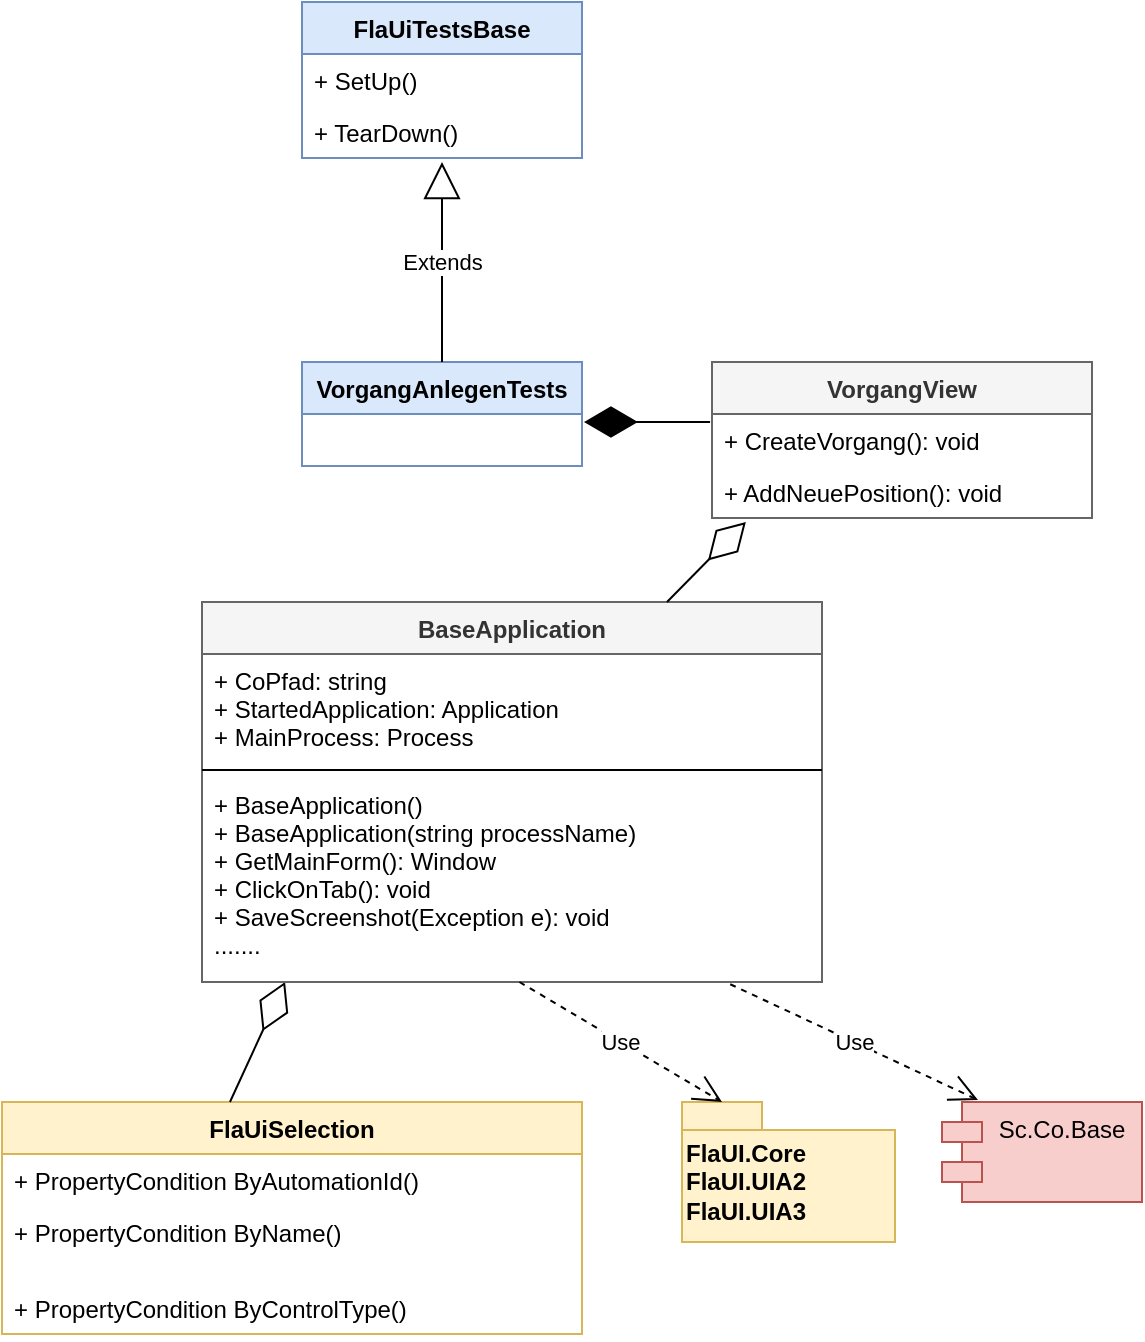 <mxfile version="17.1.2" type="github" pages="2">
  <diagram id="t39VvCmIAFpxMgid8PSV" name="Class Diagram">
    <mxGraphModel dx="1422" dy="882" grid="0" gridSize="10" guides="1" tooltips="1" connect="1" arrows="1" fold="1" page="1" pageScale="1" pageWidth="827" pageHeight="1169" math="0" shadow="0">
      <root>
        <mxCell id="0" />
        <mxCell id="1" parent="0" />
        <mxCell id="I0ulhQKgloeuxJobAmPa-14" value="VorgangAnlegenTests" style="swimlane;fontStyle=1;childLayout=stackLayout;horizontal=1;startSize=26;fillColor=#dae8fc;horizontalStack=0;resizeParent=1;resizeParentMax=0;resizeLast=0;collapsible=1;marginBottom=0;strokeColor=#6c8ebf;" parent="1" vertex="1">
          <mxGeometry x="240" y="250" width="140" height="52" as="geometry" />
        </mxCell>
        <mxCell id="I0ulhQKgloeuxJobAmPa-17" value="  " style="text;strokeColor=none;fillColor=none;align=left;verticalAlign=top;spacingLeft=4;spacingRight=4;overflow=hidden;rotatable=0;points=[[0,0.5],[1,0.5]];portConstraint=eastwest;" parent="I0ulhQKgloeuxJobAmPa-14" vertex="1">
          <mxGeometry y="26" width="140" height="26" as="geometry" />
        </mxCell>
        <mxCell id="I0ulhQKgloeuxJobAmPa-18" value="FlaUiTestsBase" style="swimlane;fontStyle=1;childLayout=stackLayout;horizontal=1;startSize=26;fillColor=#dae8fc;horizontalStack=0;resizeParent=1;resizeParentMax=0;resizeLast=0;collapsible=1;marginBottom=0;strokeColor=#6c8ebf;" parent="1" vertex="1">
          <mxGeometry x="240" y="70" width="140" height="78" as="geometry" />
        </mxCell>
        <mxCell id="I0ulhQKgloeuxJobAmPa-19" value="+ SetUp()" style="text;strokeColor=none;fillColor=none;align=left;verticalAlign=top;spacingLeft=4;spacingRight=4;overflow=hidden;rotatable=0;points=[[0,0.5],[1,0.5]];portConstraint=eastwest;" parent="I0ulhQKgloeuxJobAmPa-18" vertex="1">
          <mxGeometry y="26" width="140" height="26" as="geometry" />
        </mxCell>
        <mxCell id="I0ulhQKgloeuxJobAmPa-20" value="+ TearDown()" style="text;strokeColor=none;fillColor=none;align=left;verticalAlign=top;spacingLeft=4;spacingRight=4;overflow=hidden;rotatable=0;points=[[0,0.5],[1,0.5]];portConstraint=eastwest;" parent="I0ulhQKgloeuxJobAmPa-18" vertex="1">
          <mxGeometry y="52" width="140" height="26" as="geometry" />
        </mxCell>
        <mxCell id="I0ulhQKgloeuxJobAmPa-22" value="Extends" style="endArrow=block;endSize=16;endFill=0;html=1;rounded=0;exitX=0.75;exitY=0;exitDx=0;exitDy=0;" parent="1" edge="1">
          <mxGeometry width="160" relative="1" as="geometry">
            <mxPoint x="310" y="250" as="sourcePoint" />
            <mxPoint x="310" y="150" as="targetPoint" />
          </mxGeometry>
        </mxCell>
        <mxCell id="I0ulhQKgloeuxJobAmPa-23" value="VorgangView" style="swimlane;fontStyle=1;childLayout=stackLayout;horizontal=1;startSize=26;horizontalStack=0;resizeParent=1;resizeParentMax=0;resizeLast=0;collapsible=1;marginBottom=0;fillColor=#f5f5f5;fontColor=#333333;strokeColor=#666666;" parent="1" vertex="1">
          <mxGeometry x="445" y="250" width="190" height="78" as="geometry" />
        </mxCell>
        <mxCell id="I0ulhQKgloeuxJobAmPa-24" value="+ CreateVorgang(): void" style="text;strokeColor=none;fillColor=none;align=left;verticalAlign=top;spacingLeft=4;spacingRight=4;overflow=hidden;rotatable=0;points=[[0,0.5],[1,0.5]];portConstraint=eastwest;" parent="I0ulhQKgloeuxJobAmPa-23" vertex="1">
          <mxGeometry y="26" width="190" height="26" as="geometry" />
        </mxCell>
        <mxCell id="I0ulhQKgloeuxJobAmPa-25" value="+ AddNeuePosition(): void" style="text;strokeColor=none;fillColor=none;align=left;verticalAlign=top;spacingLeft=4;spacingRight=4;overflow=hidden;rotatable=0;points=[[0,0.5],[1,0.5]];portConstraint=eastwest;" parent="I0ulhQKgloeuxJobAmPa-23" vertex="1">
          <mxGeometry y="52" width="190" height="26" as="geometry" />
        </mxCell>
        <mxCell id="I0ulhQKgloeuxJobAmPa-28" value="Sc.Co.Base" style="shape=module;align=left;spacingLeft=20;align=center;verticalAlign=top;fillColor=#f8cecc;strokeColor=#b85450;" parent="1" vertex="1">
          <mxGeometry x="560" y="620" width="100" height="50" as="geometry" />
        </mxCell>
        <mxCell id="I0ulhQKgloeuxJobAmPa-38" value="FlaUiSelection" style="swimlane;fontStyle=1;childLayout=stackLayout;horizontal=1;startSize=26;fillColor=#fff2cc;horizontalStack=0;resizeParent=1;resizeParentMax=0;resizeLast=0;collapsible=1;marginBottom=0;strokeColor=#d6b656;" parent="1" vertex="1">
          <mxGeometry x="90" y="620" width="290" height="116" as="geometry" />
        </mxCell>
        <mxCell id="I0ulhQKgloeuxJobAmPa-40" value="+ PropertyCondition ByAutomationId()&#xa;" style="text;strokeColor=none;fillColor=none;align=left;verticalAlign=top;spacingLeft=4;spacingRight=4;overflow=hidden;rotatable=0;points=[[0,0.5],[1,0.5]];portConstraint=eastwest;" parent="I0ulhQKgloeuxJobAmPa-38" vertex="1">
          <mxGeometry y="26" width="290" height="26" as="geometry" />
        </mxCell>
        <mxCell id="I0ulhQKgloeuxJobAmPa-42" value="+ PropertyCondition ByName()" style="text;strokeColor=none;fillColor=none;align=left;verticalAlign=top;spacingLeft=4;spacingRight=4;overflow=hidden;rotatable=0;points=[[0,0.5],[1,0.5]];portConstraint=eastwest;" parent="I0ulhQKgloeuxJobAmPa-38" vertex="1">
          <mxGeometry y="52" width="290" height="38" as="geometry" />
        </mxCell>
        <mxCell id="I0ulhQKgloeuxJobAmPa-26" value="+ PropertyCondition ByControlType()" style="text;strokeColor=none;fillColor=none;align=left;verticalAlign=top;spacingLeft=4;spacingRight=4;overflow=hidden;rotatable=0;points=[[0,0.5],[1,0.5]];portConstraint=eastwest;" parent="I0ulhQKgloeuxJobAmPa-38" vertex="1">
          <mxGeometry y="90" width="290" height="26" as="geometry" />
        </mxCell>
        <mxCell id="I0ulhQKgloeuxJobAmPa-48" value="" style="endArrow=diamondThin;endFill=1;endSize=24;html=1;rounded=0;entryX=1.007;entryY=0.154;entryDx=0;entryDy=0;entryPerimeter=0;exitX=-0.005;exitY=0.154;exitDx=0;exitDy=0;exitPerimeter=0;" parent="1" source="I0ulhQKgloeuxJobAmPa-24" target="I0ulhQKgloeuxJobAmPa-17" edge="1">
          <mxGeometry width="160" relative="1" as="geometry">
            <mxPoint x="440" y="280" as="sourcePoint" />
            <mxPoint x="260" y="320" as="targetPoint" />
          </mxGeometry>
        </mxCell>
        <mxCell id="I0ulhQKgloeuxJobAmPa-52" value="" style="endArrow=diamondThin;endFill=0;endSize=24;html=1;rounded=0;entryX=0.134;entryY=1;entryDx=0;entryDy=0;entryPerimeter=0;exitX=0.393;exitY=0;exitDx=0;exitDy=0;exitPerimeter=0;" parent="1" source="I0ulhQKgloeuxJobAmPa-38" target="sVZ8nt_r1SRhKpQ2VF02-4" edge="1">
          <mxGeometry width="160" relative="1" as="geometry">
            <mxPoint x="334.97" y="568.028" as="sourcePoint" />
            <mxPoint x="388" y="471.012" as="targetPoint" />
          </mxGeometry>
        </mxCell>
        <mxCell id="sVZ8nt_r1SRhKpQ2VF02-1" value="BaseApplication" style="swimlane;fontStyle=1;align=center;verticalAlign=top;childLayout=stackLayout;horizontal=1;startSize=26;horizontalStack=0;resizeParent=1;resizeParentMax=0;resizeLast=0;collapsible=1;marginBottom=0;fillColor=#f5f5f5;fontColor=#333333;strokeColor=#666666;" parent="1" vertex="1">
          <mxGeometry x="190" y="370" width="310" height="190" as="geometry" />
        </mxCell>
        <mxCell id="sVZ8nt_r1SRhKpQ2VF02-2" value="+ CoPfad: string&#xa;+ StartedApplication: Application&#xa;+ MainProcess: Process" style="text;strokeColor=none;fillColor=none;align=left;verticalAlign=top;spacingLeft=4;spacingRight=4;overflow=hidden;rotatable=0;points=[[0,0.5],[1,0.5]];portConstraint=eastwest;" parent="sVZ8nt_r1SRhKpQ2VF02-1" vertex="1">
          <mxGeometry y="26" width="310" height="54" as="geometry" />
        </mxCell>
        <mxCell id="sVZ8nt_r1SRhKpQ2VF02-3" value="" style="line;strokeWidth=1;fillColor=none;align=left;verticalAlign=middle;spacingTop=-1;spacingLeft=3;spacingRight=3;rotatable=0;labelPosition=right;points=[];portConstraint=eastwest;" parent="sVZ8nt_r1SRhKpQ2VF02-1" vertex="1">
          <mxGeometry y="80" width="310" height="8" as="geometry" />
        </mxCell>
        <mxCell id="sVZ8nt_r1SRhKpQ2VF02-4" value="+ BaseApplication()&#xa;+ BaseApplication(string processName)&#xa;+ GetMainForm(): Window&#xa;+ ClickOnTab(): void&#xa;+ SaveScreenshot(Exception e): void&#xa;......." style="text;strokeColor=none;fillColor=none;align=left;verticalAlign=top;spacingLeft=4;spacingRight=4;overflow=hidden;rotatable=0;points=[[0,0.5],[1,0.5]];portConstraint=eastwest;" parent="sVZ8nt_r1SRhKpQ2VF02-1" vertex="1">
          <mxGeometry y="88" width="310" height="102" as="geometry" />
        </mxCell>
        <mxCell id="ELI2Xk9f64d4ZqfbAvE8-1" value="FlaUI.Core&lt;br&gt;FlaUI.UIA2&lt;br&gt;FlaUI.UIA3" style="shape=folder;fontStyle=1;spacingTop=10;tabWidth=40;tabHeight=14;tabPosition=left;html=1;align=left;fillColor=#fff2cc;strokeColor=#d6b656;" parent="1" vertex="1">
          <mxGeometry x="430" y="620" width="106.5" height="70" as="geometry" />
        </mxCell>
        <mxCell id="ELI2Xk9f64d4ZqfbAvE8-6" value="" style="endArrow=diamondThin;endFill=0;endSize=24;html=1;rounded=0;entryX=0.089;entryY=1.077;entryDx=0;entryDy=0;entryPerimeter=0;exitX=0.75;exitY=0;exitDx=0;exitDy=0;" parent="1" source="sVZ8nt_r1SRhKpQ2VF02-1" target="I0ulhQKgloeuxJobAmPa-25" edge="1">
          <mxGeometry width="160" relative="1" as="geometry">
            <mxPoint x="330" y="480" as="sourcePoint" />
            <mxPoint x="490" y="480" as="targetPoint" />
          </mxGeometry>
        </mxCell>
        <mxCell id="ELI2Xk9f64d4ZqfbAvE8-7" value="Use" style="endArrow=open;endSize=12;dashed=1;html=1;rounded=0;exitX=0.512;exitY=1;exitDx=0;exitDy=0;exitPerimeter=0;entryX=0;entryY=0;entryDx=20;entryDy=0;entryPerimeter=0;" parent="1" source="sVZ8nt_r1SRhKpQ2VF02-4" target="ELI2Xk9f64d4ZqfbAvE8-1" edge="1">
          <mxGeometry width="160" relative="1" as="geometry">
            <mxPoint x="330" y="580" as="sourcePoint" />
            <mxPoint x="490" y="580" as="targetPoint" />
          </mxGeometry>
        </mxCell>
        <mxCell id="ELI2Xk9f64d4ZqfbAvE8-8" value="Use" style="endArrow=open;endSize=12;dashed=1;html=1;rounded=0;exitX=0.852;exitY=1.011;exitDx=0;exitDy=0;exitPerimeter=0;entryX=0.18;entryY=-0.02;entryDx=0;entryDy=0;entryPerimeter=0;" parent="1" source="sVZ8nt_r1SRhKpQ2VF02-4" target="I0ulhQKgloeuxJobAmPa-28" edge="1">
          <mxGeometry width="160" relative="1" as="geometry">
            <mxPoint x="400.928" y="560" as="sourcePoint" />
            <mxPoint x="504" y="630" as="targetPoint" />
          </mxGeometry>
        </mxCell>
      </root>
    </mxGraphModel>
  </diagram>
  <diagram id="wJ_qKWIjJJLO8eE5LNSV" name="Sequendiagram">
    <mxGraphModel dx="1422" dy="882" grid="0" gridSize="10" guides="1" tooltips="1" connect="1" arrows="1" fold="1" page="1" pageScale="1" pageWidth="827" pageHeight="1169" math="0" shadow="0">
      <root>
        <mxCell id="KTHDfryBsMvk7lyklMMe-0" />
        <mxCell id="KTHDfryBsMvk7lyklMMe-1" parent="KTHDfryBsMvk7lyklMMe-0" />
        <mxCell id="jJvUeI4qXNEUm9sqA9ot-0" value="" style="rounded=1;whiteSpace=wrap;html=1;dashed=1;fillColor=#f5f5f5;strokeColor=#666666;shadow=0;sketch=0;glass=0;fontColor=#333333;" vertex="1" parent="KTHDfryBsMvk7lyklMMe-1">
          <mxGeometry x="51" y="266" width="767" height="303" as="geometry" />
        </mxCell>
        <mxCell id="LJwYNqfsMR_tnTX3IXbN-0" value="Concept Office&lt;br&gt;Application" style="shape=umlLifeline;perimeter=lifelinePerimeter;whiteSpace=wrap;html=1;container=1;collapsible=0;recursiveResize=0;outlineConnect=0;fillColor=#1ba1e2;strokeColor=#006EAF;fontColor=#ffffff;strokeWidth=1.5;fontStyle=1" parent="KTHDfryBsMvk7lyklMMe-1" vertex="1">
          <mxGeometry x="681" y="314" width="100" height="216" as="geometry" />
        </mxCell>
        <mxCell id="6klo0AG0OtQpHG3wAC0B-24" value="" style="html=1;points=[];perimeter=orthogonalPerimeter;" parent="LJwYNqfsMR_tnTX3IXbN-0" vertex="1">
          <mxGeometry x="47" y="86" width="10" height="104" as="geometry" />
        </mxCell>
        <mxCell id="LJwYNqfsMR_tnTX3IXbN-1" value="&lt;span&gt;FlaUiTestsBase&lt;/span&gt;" style="shape=umlLifeline;perimeter=lifelinePerimeter;whiteSpace=wrap;html=1;container=1;collapsible=0;recursiveResize=0;outlineConnect=0;fillColor=#dae8fc;strokeColor=#6c8ebf;strokeWidth=1.5;fontStyle=1" parent="KTHDfryBsMvk7lyklMMe-1" vertex="1">
          <mxGeometry x="550" y="299" width="100" height="231" as="geometry" />
        </mxCell>
        <mxCell id="6klo0AG0OtQpHG3wAC0B-23" value="" style="html=1;points=[];perimeter=orthogonalPerimeter;" parent="LJwYNqfsMR_tnTX3IXbN-1" vertex="1">
          <mxGeometry x="45" y="85" width="10" height="45" as="geometry" />
        </mxCell>
        <mxCell id="6klo0AG0OtQpHG3wAC0B-41" value="einloggen()" style="html=1;verticalAlign=bottom;endArrow=block;rounded=0;" parent="LJwYNqfsMR_tnTX3IXbN-1" edge="1">
          <mxGeometry width="80" relative="1" as="geometry">
            <mxPoint x="55" y="130" as="sourcePoint" />
            <mxPoint x="179.5" y="130" as="targetPoint" />
          </mxGeometry>
        </mxCell>
        <mxCell id="6klo0AG0OtQpHG3wAC0B-43" value="" style="html=1;points=[];perimeter=orthogonalPerimeter;" parent="LJwYNqfsMR_tnTX3IXbN-1" vertex="1">
          <mxGeometry x="45" y="189" width="10" height="19" as="geometry" />
        </mxCell>
        <mxCell id="ld_YRHiwmWJkZYtuTfFM-0" value="&lt;span&gt;VorgangAnlegenTests&lt;/span&gt;" style="shape=umlLifeline;perimeter=lifelinePerimeter;whiteSpace=wrap;html=1;container=1;collapsible=0;recursiveResize=0;outlineConnect=0;size=50;fillColor=#dae8fc;strokeColor=#6c8ebf;strokeWidth=1.5;fontStyle=1" parent="KTHDfryBsMvk7lyklMMe-1" vertex="1">
          <mxGeometry x="390" y="271" width="130" height="300" as="geometry" />
        </mxCell>
        <mxCell id="6klo0AG0OtQpHG3wAC0B-19" value="" style="html=1;points=[];perimeter=orthogonalPerimeter;" parent="ld_YRHiwmWJkZYtuTfFM-0" vertex="1">
          <mxGeometry x="60" y="94" width="10" height="196" as="geometry" />
        </mxCell>
        <mxCell id="6klo0AG0OtQpHG3wAC0B-0" value="Teamcity&amp;nbsp;" style="shape=umlLifeline;perimeter=lifelinePerimeter;whiteSpace=wrap;html=1;container=1;collapsible=0;recursiveResize=0;outlineConnect=0;fillColor=#d5e8d4;gradientColor=#97d077;strokeColor=#82b366;strokeWidth=1.5;fontStyle=1" parent="KTHDfryBsMvk7lyklMMe-1" vertex="1">
          <mxGeometry x="30" y="10" width="100" height="630" as="geometry" />
        </mxCell>
        <mxCell id="6klo0AG0OtQpHG3wAC0B-2" value="" style="html=1;points=[];perimeter=orthogonalPerimeter;" parent="6klo0AG0OtQpHG3wAC0B-0" vertex="1">
          <mxGeometry x="45" y="70" width="10" height="520" as="geometry" />
        </mxCell>
        <mxCell id="6klo0AG0OtQpHG3wAC0B-32" value="Testberichte exportieren" style="edgeStyle=orthogonalEdgeStyle;html=1;align=left;spacingLeft=2;endArrow=block;rounded=0;entryX=1;entryY=0;" parent="6klo0AG0OtQpHG3wAC0B-0" edge="1">
          <mxGeometry relative="1" as="geometry">
            <mxPoint x="55" y="568" as="sourcePoint" />
            <Array as="points">
              <mxPoint x="80" y="568" />
            </Array>
            <mxPoint x="55" y="588" as="targetPoint" />
          </mxGeometry>
        </mxCell>
        <mxCell id="j5hs_HU87m_Mm4rnSKIq-3" value="auslösen" style="text;html=1;strokeColor=none;fillColor=none;align=center;verticalAlign=middle;whiteSpace=wrap;rounded=0;sketch=0;" parent="6klo0AG0OtQpHG3wAC0B-0" vertex="1">
          <mxGeometry x="-18" y="87" width="60" height="30" as="geometry" />
        </mxCell>
        <mxCell id="6klo0AG0OtQpHG3wAC0B-1" value="BaseTestWithUi-CoDatabaseTest" style="shape=umlLifeline;perimeter=lifelinePerimeter;whiteSpace=wrap;html=1;container=1;collapsible=0;recursiveResize=0;outlineConnect=0;fillColor=#dae8fc;strokeColor=#6c8ebf;strokeWidth=1.5;fontStyle=1" parent="KTHDfryBsMvk7lyklMMe-1" vertex="1">
          <mxGeometry x="180" y="60" width="100" height="210" as="geometry" />
        </mxCell>
        <mxCell id="6klo0AG0OtQpHG3wAC0B-4" value="" style="html=1;points=[];perimeter=orthogonalPerimeter;" parent="6klo0AG0OtQpHG3wAC0B-1" vertex="1">
          <mxGeometry x="45" y="60" width="10" height="120" as="geometry" />
        </mxCell>
        <mxCell id="6klo0AG0OtQpHG3wAC0B-14" value="SetupDatabase()" style="html=1;verticalAlign=bottom;endArrow=block;rounded=0;" parent="6klo0AG0OtQpHG3wAC0B-1" edge="1">
          <mxGeometry width="80" relative="1" as="geometry">
            <mxPoint x="55" y="82" as="sourcePoint" />
            <mxPoint x="167.5" y="82" as="targetPoint" />
          </mxGeometry>
        </mxCell>
        <mxCell id="6klo0AG0OtQpHG3wAC0B-6" value="&lt;b&gt;Test-SQL-Server&lt;/b&gt;&amp;nbsp;&lt;br&gt;(2016-2, 2019-1)" style="shape=umlLifeline;perimeter=lifelinePerimeter;whiteSpace=wrap;html=1;container=1;collapsible=0;recursiveResize=0;outlineConnect=0;fillColor=#e1d5e7;strokeColor=#9673a6;strokeWidth=1.5;" parent="KTHDfryBsMvk7lyklMMe-1" vertex="1">
          <mxGeometry x="300" y="80" width="100" height="140" as="geometry" />
        </mxCell>
        <mxCell id="6klo0AG0OtQpHG3wAC0B-12" value="" style="html=1;points=[];perimeter=orthogonalPerimeter;" parent="6klo0AG0OtQpHG3wAC0B-6" vertex="1">
          <mxGeometry x="46" y="61" width="10" height="40" as="geometry" />
        </mxCell>
        <mxCell id="6klo0AG0OtQpHG3wAC0B-13" value="UI-Integration_7-0.bak&lt;br&gt;wiederherstellen" style="edgeStyle=orthogonalEdgeStyle;html=1;align=left;spacingLeft=2;endArrow=block;rounded=0;entryX=1;entryY=0;" parent="6klo0AG0OtQpHG3wAC0B-6" edge="1">
          <mxGeometry relative="1" as="geometry">
            <mxPoint x="57" y="63" as="sourcePoint" />
            <Array as="points">
              <mxPoint x="82" y="63" />
            </Array>
            <mxPoint x="57" y="83" as="targetPoint" />
          </mxGeometry>
        </mxCell>
        <mxCell id="6klo0AG0OtQpHG3wAC0B-18" value="&lt;span style=&quot;color: rgb(0 , 0 , 0) ; font-family: &amp;#34;helvetica&amp;#34; ; font-size: 11px ; font-style: normal ; font-weight: 400 ; letter-spacing: normal ; text-align: center ; text-indent: 0px ; text-transform: none ; word-spacing: 0px ; background-color: rgb(255 , 255 , 255) ; display: inline ; float: none&quot;&gt;Ergebnis zurückgeben&lt;/span&gt;" style="html=1;verticalAlign=bottom;endArrow=open;dashed=1;endSize=8;rounded=0;" parent="KTHDfryBsMvk7lyklMMe-1" edge="1">
          <mxGeometry relative="1" as="geometry">
            <mxPoint x="225" y="237" as="sourcePoint" />
            <mxPoint x="85" y="237" as="targetPoint" />
          </mxGeometry>
        </mxCell>
        <mxCell id="6klo0AG0OtQpHG3wAC0B-21" value="CO-GUI-Tests ausführen" style="html=1;verticalAlign=bottom;endArrow=block;rounded=0;exitX=1;exitY=0.548;exitDx=0;exitDy=0;exitPerimeter=0;" parent="KTHDfryBsMvk7lyklMMe-1" source="6klo0AG0OtQpHG3wAC0B-2" edge="1">
          <mxGeometry width="80" relative="1" as="geometry">
            <mxPoint x="90" y="364" as="sourcePoint" />
            <mxPoint x="450" y="364" as="targetPoint" />
          </mxGeometry>
        </mxCell>
        <mxCell id="6klo0AG0OtQpHG3wAC0B-22" value="SetUp()" style="html=1;verticalAlign=bottom;endArrow=block;rounded=0;exitX=1;exitY=0.263;exitDx=0;exitDy=0;exitPerimeter=0;" parent="KTHDfryBsMvk7lyklMMe-1" edge="1">
          <mxGeometry width="80" relative="1" as="geometry">
            <mxPoint x="460" y="388.028" as="sourcePoint" />
            <mxPoint x="595" y="388.028" as="targetPoint" />
          </mxGeometry>
        </mxCell>
        <mxCell id="6klo0AG0OtQpHG3wAC0B-25" value="starten()" style="html=1;verticalAlign=bottom;endArrow=block;rounded=0;" parent="KTHDfryBsMvk7lyklMMe-1" edge="1">
          <mxGeometry width="80" relative="1" as="geometry">
            <mxPoint x="606" y="405" as="sourcePoint" />
            <mxPoint x="730.5" y="405" as="targetPoint" />
          </mxGeometry>
        </mxCell>
        <mxCell id="6klo0AG0OtQpHG3wAC0B-28" value="Testergebnis zurückgeben" style="html=1;verticalAlign=bottom;endArrow=open;dashed=1;endSize=8;rounded=0;exitX=-0.1;exitY=0.756;exitDx=0;exitDy=0;exitPerimeter=0;" parent="KTHDfryBsMvk7lyklMMe-1" edge="1">
          <mxGeometry relative="1" as="geometry">
            <mxPoint x="449" y="551.176" as="sourcePoint" />
            <mxPoint x="90" y="551" as="targetPoint" />
          </mxGeometry>
        </mxCell>
        <mxCell id="6klo0AG0OtQpHG3wAC0B-36" value="&lt;span style=&quot;font-size: 12px ; background-color: rgb(248 , 249 , 250)&quot;&gt;Build&lt;/span&gt;&lt;span style=&quot;font-size: 12px ; background-color: rgb(248 , 249 , 250)&quot;&gt;&lt;br&gt;&lt;/span&gt;" style="html=1;verticalAlign=bottom;startArrow=oval;startFill=1;endArrow=block;startSize=8;rounded=0;" parent="KTHDfryBsMvk7lyklMMe-1" edge="1">
          <mxGeometry width="60" relative="1" as="geometry">
            <mxPoint x="10" y="101" as="sourcePoint" />
            <mxPoint x="75" y="101" as="targetPoint" />
          </mxGeometry>
        </mxCell>
        <mxCell id="6klo0AG0OtQpHG3wAC0B-3" value="Unittests&amp;nbsp;ausführen" style="html=1;verticalAlign=bottom;endArrow=block;rounded=0;entryX=0.2;entryY=-0.008;entryDx=0;entryDy=0;entryPerimeter=0;" parent="KTHDfryBsMvk7lyklMMe-1" edge="1">
          <mxGeometry width="80" relative="1" as="geometry">
            <mxPoint x="85" y="121" as="sourcePoint" />
            <mxPoint x="227" y="120.04" as="targetPoint" />
          </mxGeometry>
        </mxCell>
        <mxCell id="6klo0AG0OtQpHG3wAC0B-27" value="Testfälle ausführen" style="html=1;verticalAlign=bottom;endArrow=block;rounded=0;exitX=0.9;exitY=0.558;exitDx=0;exitDy=0;exitPerimeter=0;" parent="KTHDfryBsMvk7lyklMMe-1" edge="1">
          <mxGeometry width="80" relative="1" as="geometry">
            <mxPoint x="459" y="459.998" as="sourcePoint" />
            <mxPoint x="730.5" y="459.998" as="targetPoint" />
          </mxGeometry>
        </mxCell>
        <mxCell id="6klo0AG0OtQpHG3wAC0B-42" value="TearDown()" style="html=1;verticalAlign=bottom;endArrow=block;rounded=0;exitX=1;exitY=0.263;exitDx=0;exitDy=0;exitPerimeter=0;" parent="KTHDfryBsMvk7lyklMMe-1" edge="1">
          <mxGeometry width="80" relative="1" as="geometry">
            <mxPoint x="460" y="489.028" as="sourcePoint" />
            <mxPoint x="595" y="489.028" as="targetPoint" />
          </mxGeometry>
        </mxCell>
        <mxCell id="6klo0AG0OtQpHG3wAC0B-44" value="schließen()" style="html=1;verticalAlign=bottom;endArrow=block;rounded=0;" parent="KTHDfryBsMvk7lyklMMe-1" edge="1">
          <mxGeometry width="80" relative="1" as="geometry">
            <mxPoint x="605" y="505" as="sourcePoint" />
            <mxPoint x="729.5" y="505" as="targetPoint" />
          </mxGeometry>
        </mxCell>
        <mxCell id="j5hs_HU87m_Mm4rnSKIq-1" value="Testdatenbank prüfen" style="html=1;verticalAlign=bottom;endArrow=block;rounded=0;entryX=0.2;entryY=-0.008;entryDx=0;entryDy=0;entryPerimeter=0;" parent="KTHDfryBsMvk7lyklMMe-1" edge="1">
          <mxGeometry width="80" relative="1" as="geometry">
            <mxPoint x="236" y="178" as="sourcePoint" />
            <mxPoint x="348" y="178.04" as="targetPoint" />
          </mxGeometry>
        </mxCell>
        <mxCell id="jJvUeI4qXNEUm9sqA9ot-2" value="&lt;b&gt;2 mal wiederholen wenn fehlgeschlagen&lt;/b&gt;" style="text;html=1;strokeColor=#666666;fillColor=#f5f5f5;align=center;verticalAlign=middle;whiteSpace=wrap;rounded=1;dashed=1;fontColor=#333333;shadow=1;glass=1;" vertex="1" parent="KTHDfryBsMvk7lyklMMe-1">
          <mxGeometry x="550" y="236" width="255" height="30" as="geometry" />
        </mxCell>
      </root>
    </mxGraphModel>
  </diagram>
</mxfile>
